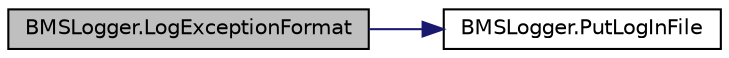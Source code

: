 digraph "BMSLogger.LogExceptionFormat"
{
 // LATEX_PDF_SIZE
  edge [fontname="Helvetica",fontsize="10",labelfontname="Helvetica",labelfontsize="10"];
  node [fontname="Helvetica",fontsize="10",shape=record];
  rankdir="LR";
  Node11 [label="BMSLogger.LogExceptionFormat",height=0.2,width=0.4,color="black", fillcolor="grey75", style="filled", fontcolor="black",tooltip=" "];
  Node11 -> Node12 [color="midnightblue",fontsize="10",style="solid",fontname="Helvetica"];
  Node12 [label="BMSLogger.PutLogInFile",height=0.2,width=0.4,color="black", fillcolor="white", style="filled",URL="$class_b_m_s_logger.html#a35d256ba794d85ee97106e0c657ce280",tooltip=" "];
}
